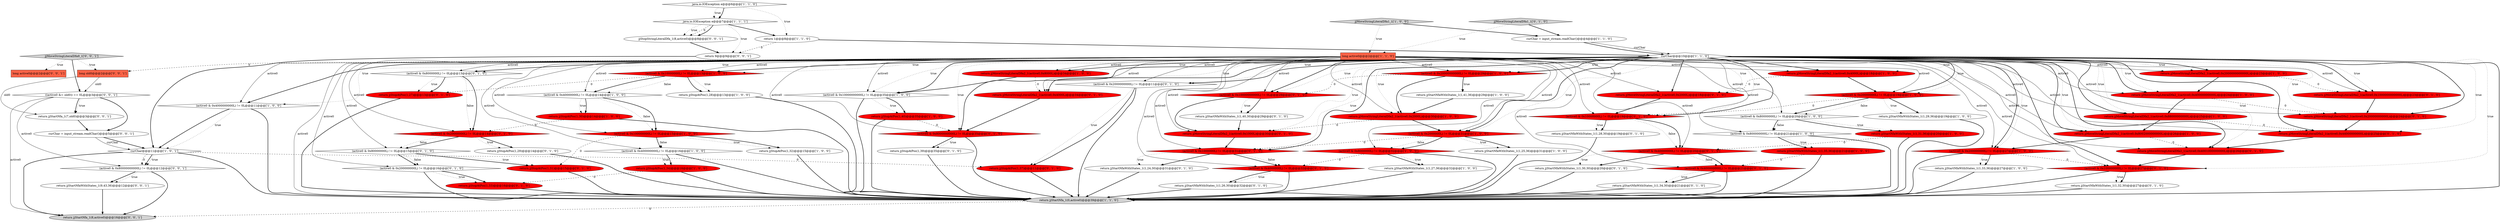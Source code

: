 digraph {
21 [style = filled, label = "return jjMoveStringLiteralDfa2_1(active0,0x8000L)@@@34@@@['1', '0', '0']", fillcolor = red, shape = ellipse image = "AAA1AAABBB1BBB"];
42 [style = filled, label = "return jjStartNfaWithStates_1(1,32,30)@@@27@@@['0', '1', '0']", fillcolor = white, shape = ellipse image = "AAA0AAABBB2BBB"];
59 [style = filled, label = "jjMoveStringLiteralDfa1_1['0', '1', '0']", fillcolor = lightgray, shape = diamond image = "AAA0AAABBB2BBB"];
1 [style = filled, label = "return jjMoveStringLiteralDfa2_1(active0,0x8002000000000L)@@@26@@@['1', '0', '0']", fillcolor = red, shape = ellipse image = "AAA1AAABBB1BBB"];
34 [style = filled, label = "return 1@@@8@@@['1', '1', '0']", fillcolor = white, shape = ellipse image = "AAA0AAABBB1BBB"];
85 [style = filled, label = "jjStopStringLiteralDfa_1(8,active0)@@@8@@@['0', '0', '1']", fillcolor = white, shape = ellipse image = "AAA0AAABBB3BBB"];
60 [style = filled, label = "(active0 & 0x8000000L) != 0L@@@13@@@['0', '1', '0']", fillcolor = white, shape = diamond image = "AAA0AAABBB2BBB"];
19 [style = filled, label = "(active0 & 0x400000000L) != 0L@@@16@@@['1', '0', '0']", fillcolor = white, shape = diamond image = "AAA0AAABBB1BBB"];
47 [style = filled, label = "return jjStopAtPos(1,39)@@@35@@@['0', '1', '0']", fillcolor = white, shape = ellipse image = "AAA0AAABBB2BBB"];
27 [style = filled, label = "return jjStartNfaWithStates_1(1,33,36)@@@27@@@['1', '0', '0']", fillcolor = white, shape = ellipse image = "AAA0AAABBB1BBB"];
4 [style = filled, label = "return jjStopAtPos(1,32)@@@15@@@['1', '0', '0']", fillcolor = white, shape = ellipse image = "AAA0AAABBB1BBB"];
33 [style = filled, label = "(active0 & 0x10000000000L) != 0L@@@35@@@['1', '0', '0']", fillcolor = white, shape = diamond image = "AAA0AAABBB1BBB"];
80 [style = filled, label = "((active0 &= old0)) == 0L@@@3@@@['0', '0', '1']", fillcolor = white, shape = diamond image = "AAA0AAABBB3BBB"];
35 [style = filled, label = "jjMoveStringLiteralDfa1_1['1', '0', '0']", fillcolor = lightgray, shape = diamond image = "AAA0AAABBB1BBB"];
67 [style = filled, label = "return jjStopAtPos(1,27)@@@13@@@['0', '1', '0']", fillcolor = red, shape = ellipse image = "AAA1AAABBB2BBB"];
2 [style = filled, label = "return jjStartNfaWithStates_1(1,29,36)@@@19@@@['1', '0', '0']", fillcolor = white, shape = ellipse image = "AAA0AAABBB1BBB"];
50 [style = filled, label = "return jjMoveStringLiteralDfa2_1(active0,0x4000L)@@@34@@@['0', '1', '0']", fillcolor = red, shape = ellipse image = "AAA1AAABBB2BBB"];
10 [style = filled, label = "(active0 & 0x8000000L) != 0L@@@32@@@['1', '0', '0']", fillcolor = red, shape = diamond image = "AAA1AAABBB1BBB"];
78 [style = filled, label = "jjMoveStringLiteralDfa9_1['0', '0', '1']", fillcolor = lightgray, shape = diamond image = "AAA0AAABBB3BBB"];
32 [style = filled, label = "curChar@@@10@@@['1', '1', '0']", fillcolor = white, shape = diamond image = "AAA0AAABBB1BBB"];
3 [style = filled, label = "return jjMoveStringLiteralDfa2_1(active0,0x2000L)@@@30@@@['1', '0', '0']", fillcolor = red, shape = ellipse image = "AAA1AAABBB1BBB"];
71 [style = filled, label = "return jjStopAtPos(1,37)@@@11@@@['0', '1', '0']", fillcolor = red, shape = ellipse image = "AAA1AAABBB2BBB"];
74 [style = filled, label = "(active0 & 0x10000000000L) != 0L@@@29@@@['0', '1', '0']", fillcolor = red, shape = diamond image = "AAA1AAABBB2BBB"];
8 [style = filled, label = "java.io.IOException e@@@6@@@['1', '1', '0']", fillcolor = white, shape = diamond image = "AAA0AAABBB1BBB"];
41 [style = filled, label = "return jjStartNfaWithStates_1(1,26,30)@@@32@@@['0', '1', '0']", fillcolor = white, shape = ellipse image = "AAA0AAABBB2BBB"];
70 [style = filled, label = "return jjStopAtPos(1,33)@@@16@@@['0', '1', '0']", fillcolor = red, shape = ellipse image = "AAA1AAABBB2BBB"];
39 [style = filled, label = "return jjStopAtPos(1,30)@@@14@@@['1', '0', '0']", fillcolor = red, shape = ellipse image = "AAA1AAABBB1BBB"];
44 [style = filled, label = "return jjStartNfaWithStates_1(1,30,30)@@@20@@@['0', '1', '0']", fillcolor = white, shape = ellipse image = "AAA0AAABBB2BBB"];
53 [style = filled, label = "return jjMoveStringLiteralDfa2_1(active0,0x1000000000000L)@@@23@@@['0', '1', '0']", fillcolor = red, shape = ellipse image = "AAA1AAABBB2BBB"];
46 [style = filled, label = "return jjMoveStringLiteralDfa2_1(active0,0x4001000000000L)@@@26@@@['0', '1', '0']", fillcolor = red, shape = ellipse image = "AAA1AAABBB2BBB"];
58 [style = filled, label = "(active0 & 0x2000000000L) != 0L@@@11@@@['0', '1', '0']", fillcolor = white, shape = diamond image = "AAA0AAABBB2BBB"];
6 [style = filled, label = "return jjStartNfaWithStates_1(1,41,36)@@@29@@@['1', '0', '0']", fillcolor = white, shape = ellipse image = "AAA0AAABBB1BBB"];
77 [style = filled, label = "long active0@@@2@@@['0', '0', '1']", fillcolor = tomato, shape = box image = "AAA0AAABBB3BBB"];
11 [style = filled, label = "return jjStartNfaWithStates_1(1,35,36)@@@21@@@['1', '0', '0']", fillcolor = red, shape = ellipse image = "AAA1AAABBB1BBB"];
24 [style = filled, label = "return jjMoveStringLiteralDfa2_1(active0,0x4000L)@@@18@@@['1', '0', '0']", fillcolor = red, shape = ellipse image = "AAA1AAABBB1BBB"];
17 [style = filled, label = "curChar@@@11@@@['1', '0', '1']", fillcolor = white, shape = diamond image = "AAA0AAABBB1BBB"];
84 [style = filled, label = "curChar = input_stream.readChar()@@@5@@@['0', '0', '1']", fillcolor = white, shape = ellipse image = "AAA0AAABBB3BBB"];
7 [style = filled, label = "return jjStartNfaWithStates_1(1,27,36)@@@32@@@['1', '0', '0']", fillcolor = white, shape = ellipse image = "AAA0AAABBB1BBB"];
57 [style = filled, label = "return jjMoveStringLiteralDfa2_1(active0,0x1000L)@@@30@@@['0', '1', '0']", fillcolor = red, shape = ellipse image = "AAA1AAABBB2BBB"];
48 [style = filled, label = "(active0 & 0x200000000L) != 0L@@@16@@@['0', '1', '0']", fillcolor = white, shape = diamond image = "AAA0AAABBB2BBB"];
49 [style = filled, label = "return jjStartNfaWithStates_1(1,34,30)@@@21@@@['0', '1', '0']", fillcolor = white, shape = ellipse image = "AAA0AAABBB2BBB"];
83 [style = filled, label = "long old0@@@2@@@['0', '0', '1']", fillcolor = tomato, shape = box image = "AAA0AAABBB3BBB"];
36 [style = filled, label = "(active0 & 0x40000000L) != 0L@@@14@@@['1', '0', '0']", fillcolor = white, shape = diamond image = "AAA0AAABBB1BBB"];
82 [style = filled, label = "return 9@@@9@@@['0', '0', '1']", fillcolor = white, shape = ellipse image = "AAA0AAABBB3BBB"];
28 [style = filled, label = "return jjMoveStringLiteralDfa2_1(active0,0x88000000000L)@@@25@@@['1', '0', '0']", fillcolor = red, shape = ellipse image = "AAA1AAABBB1BBB"];
23 [style = filled, label = "(active0 & 0x2000000L) != 0L@@@31@@@['1', '0', '0']", fillcolor = red, shape = diamond image = "AAA1AAABBB1BBB"];
66 [style = filled, label = "(active0 & 0x10000000L) != 0L@@@19@@@['0', '1', '0']", fillcolor = red, shape = diamond image = "AAA1AAABBB2BBB"];
29 [style = filled, label = "(active0 & 0x10000000L) != 0L@@@13@@@['1', '0', '0']", fillcolor = red, shape = diamond image = "AAA1AAABBB1BBB"];
73 [style = filled, label = "return jjMoveStringLiteralDfa2_1(active0,0x20000000000L)@@@24@@@['0', '1', '0']", fillcolor = red, shape = ellipse image = "AAA1AAABBB2BBB"];
15 [style = filled, label = "return jjStartNfaWithStates_1(1,31,36)@@@20@@@['1', '0', '0']", fillcolor = red, shape = ellipse image = "AAA1AAABBB1BBB"];
65 [style = filled, label = "(active0 & 0x1000000L) != 0L@@@31@@@['0', '1', '0']", fillcolor = red, shape = diamond image = "AAA1AAABBB2BBB"];
0 [style = filled, label = "(active0 & 0x800000000L) != 0L@@@21@@@['1', '0', '0']", fillcolor = white, shape = diamond image = "AAA0AAABBB1BBB"];
64 [style = filled, label = "return jjStartNfaWithStates_1(1,24,30)@@@31@@@['0', '1', '0']", fillcolor = white, shape = ellipse image = "AAA0AAABBB2BBB"];
63 [style = filled, label = "(active0 & 0x4000000L) != 0L@@@32@@@['0', '1', '0']", fillcolor = red, shape = diamond image = "AAA1AAABBB2BBB"];
45 [style = filled, label = "return jjStopAtPos(1,29)@@@14@@@['0', '1', '0']", fillcolor = white, shape = ellipse image = "AAA0AAABBB2BBB"];
81 [style = filled, label = "return jjStartNfa_1(7,old0)@@@3@@@['0', '0', '1']", fillcolor = white, shape = ellipse image = "AAA0AAABBB3BBB"];
40 [style = filled, label = "java.io.IOException e@@@7@@@['1', '1', '1']", fillcolor = white, shape = diamond image = "AAA0AAABBB1BBB"];
56 [style = filled, label = "(active0 & 0x400000000L) != 0L@@@21@@@['0', '1', '0']", fillcolor = red, shape = diamond image = "AAA1AAABBB2BBB"];
54 [style = filled, label = "(active0 & 0x8000000000L) != 0L@@@35@@@['0', '1', '0']", fillcolor = red, shape = diamond image = "AAA1AAABBB2BBB"];
12 [style = filled, label = "(active0 & 0x20000000L) != 0L@@@19@@@['1', '0', '0']", fillcolor = red, shape = diamond image = "AAA1AAABBB1BBB"];
18 [style = filled, label = "return jjStartNfaWithStates_1(1,25,36)@@@31@@@['1', '0', '0']", fillcolor = white, shape = ellipse image = "AAA0AAABBB1BBB"];
26 [style = filled, label = "long active0@@@2@@@['1', '1', '0']", fillcolor = tomato, shape = box image = "AAA0AAABBB1BBB"];
5 [style = filled, label = "return jjMoveStringLiteralDfa2_1(active0,0x40000000000L)@@@24@@@['1', '0', '0']", fillcolor = red, shape = ellipse image = "AAA1AAABBB1BBB"];
30 [style = filled, label = "(active0 & 0x100000000L) != 0L@@@15@@@['1', '0', '0']", fillcolor = red, shape = diamond image = "AAA1AAABBB1BBB"];
22 [style = filled, label = "return jjStopAtPos(1,28)@@@13@@@['1', '0', '0']", fillcolor = white, shape = ellipse image = "AAA0AAABBB1BBB"];
31 [style = filled, label = "(active0 & 0x200000000L) != 0L@@@27@@@['1', '0', '0']", fillcolor = red, shape = diamond image = "AAA1AAABBB1BBB"];
52 [style = filled, label = "return jjStartNfaWithStates_1(1,28,30)@@@19@@@['0', '1', '0']", fillcolor = white, shape = ellipse image = "AAA0AAABBB2BBB"];
61 [style = filled, label = "(active0 & 0x100000000L) != 0L@@@27@@@['0', '1', '0']", fillcolor = red, shape = diamond image = "AAA1AAABBB2BBB"];
62 [style = filled, label = "return jjMoveStringLiteralDfa2_1(active0,0x2000L)@@@18@@@['0', '1', '0']", fillcolor = red, shape = ellipse image = "AAA1AAABBB2BBB"];
16 [style = filled, label = "(active0 & 0x4000000000L) != 0L@@@11@@@['1', '0', '0']", fillcolor = white, shape = diamond image = "AAA0AAABBB1BBB"];
20 [style = filled, label = "return jjMoveStringLiteralDfa2_1(active0,0x2000000000000L)@@@23@@@['1', '0', '0']", fillcolor = red, shape = ellipse image = "AAA1AAABBB1BBB"];
9 [style = filled, label = "(active0 & 0x80000000L) != 0L@@@20@@@['1', '0', '0']", fillcolor = white, shape = diamond image = "AAA0AAABBB1BBB"];
68 [style = filled, label = "(active0 & 0x20000000L) != 0L@@@14@@@['0', '1', '0']", fillcolor = red, shape = diamond image = "AAA1AAABBB2BBB"];
51 [style = filled, label = "(active0 & 0x80000000L) != 0L@@@15@@@['0', '1', '0']", fillcolor = white, shape = diamond image = "AAA0AAABBB2BBB"];
43 [style = filled, label = "return jjStartNfaWithStates_1(1,40,30)@@@29@@@['0', '1', '0']", fillcolor = white, shape = ellipse image = "AAA0AAABBB2BBB"];
25 [style = filled, label = "(active0 & 0x20000000000L) != 0L@@@29@@@['1', '0', '0']", fillcolor = red, shape = diamond image = "AAA1AAABBB1BBB"];
38 [style = filled, label = "return jjStopAtPos(1,40)@@@35@@@['1', '0', '0']", fillcolor = red, shape = ellipse image = "AAA1AAABBB1BBB"];
72 [style = filled, label = "return jjStopAtPos(1,31)@@@15@@@['0', '1', '0']", fillcolor = red, shape = ellipse image = "AAA1AAABBB2BBB"];
75 [style = filled, label = "return jjStartNfaWithStates_1(9,43,36)@@@12@@@['0', '0', '1']", fillcolor = white, shape = ellipse image = "AAA0AAABBB3BBB"];
79 [style = filled, label = "return jjStartNfa_1(8,active0)@@@16@@@['0', '0', '1']", fillcolor = lightgray, shape = ellipse image = "AAA0AAABBB3BBB"];
76 [style = filled, label = "(active0 & 0x80000000000L) != 0L@@@12@@@['0', '0', '1']", fillcolor = white, shape = diamond image = "AAA0AAABBB3BBB"];
37 [style = filled, label = "return jjStopAtPos(1,34)@@@16@@@['1', '0', '0']", fillcolor = red, shape = ellipse image = "AAA1AAABBB1BBB"];
14 [style = filled, label = "curChar = input_stream.readChar()@@@4@@@['1', '1', '0']", fillcolor = white, shape = ellipse image = "AAA0AAABBB1BBB"];
69 [style = filled, label = "return jjMoveStringLiteralDfa2_1(active0,0x44000000000L)@@@25@@@['0', '1', '0']", fillcolor = red, shape = ellipse image = "AAA1AAABBB2BBB"];
13 [style = filled, label = "return jjStartNfa_1(0,active0)@@@39@@@['1', '1', '0']", fillcolor = lightgray, shape = ellipse image = "AAA0AAABBB1BBB"];
55 [style = filled, label = "(active0 & 0x40000000L) != 0L@@@20@@@['0', '1', '0']", fillcolor = red, shape = diamond image = "AAA1AAABBB2BBB"];
26->20 [style = solid, label="active0"];
27->13 [style = bold, label=""];
32->53 [style = bold, label=""];
6->3 [style = bold, label=""];
21->50 [style = dashed, label="0"];
32->28 [style = dotted, label="true"];
32->23 [style = bold, label=""];
71->13 [style = bold, label=""];
64->13 [style = bold, label=""];
0->13 [style = bold, label=""];
80->84 [style = bold, label=""];
65->64 [style = dotted, label="true"];
69->46 [style = bold, label=""];
60->68 [style = dotted, label="false"];
32->12 [style = bold, label=""];
66->52 [style = bold, label=""];
29->36 [style = dotted, label="false"];
40->85 [style = dashed, label="0"];
26->3 [style = solid, label="active0"];
46->61 [style = bold, label=""];
16->17 [style = dotted, label="true"];
17->71 [style = dashed, label="0"];
9->0 [style = dotted, label="false"];
35->26 [style = dotted, label="true"];
26->62 [style = solid, label="active0"];
52->13 [style = bold, label=""];
5->28 [style = bold, label=""];
12->9 [style = bold, label=""];
25->6 [style = bold, label=""];
80->76 [style = solid, label="active0"];
8->40 [style = bold, label=""];
26->46 [style = solid, label="active0"];
63->41 [style = dotted, label="true"];
26->24 [style = solid, label="active0"];
40->82 [style = dotted, label="true"];
32->50 [style = dotted, label="true"];
17->76 [style = dashed, label="0"];
39->68 [style = dashed, label="0"];
12->2 [style = bold, label=""];
26->55 [style = solid, label="active0"];
32->62 [style = bold, label=""];
51->48 [style = bold, label=""];
32->25 [style = dotted, label="true"];
12->9 [style = dotted, label="false"];
26->63 [style = solid, label="active0"];
36->39 [style = dotted, label="true"];
26->61 [style = solid, label="active0"];
23->18 [style = dotted, label="true"];
48->70 [style = dotted, label="true"];
49->13 [style = bold, label=""];
63->41 [style = bold, label=""];
80->79 [style = solid, label="active0"];
11->13 [style = bold, label=""];
82->17 [style = bold, label=""];
32->25 [style = bold, label=""];
78->80 [style = bold, label=""];
32->3 [style = dotted, label="true"];
31->27 [style = dotted, label="true"];
66->52 [style = dotted, label="true"];
63->13 [style = bold, label=""];
60->68 [style = bold, label=""];
26->65 [style = solid, label="active0"];
34->32 [style = bold, label=""];
85->82 [style = bold, label=""];
9->15 [style = dotted, label="true"];
32->54 [style = dotted, label="true"];
36->30 [style = dotted, label="false"];
1->31 [style = bold, label=""];
50->54 [style = bold, label=""];
0->11 [style = dotted, label="true"];
32->20 [style = bold, label=""];
41->13 [style = bold, label=""];
22->13 [style = bold, label=""];
76->75 [style = bold, label=""];
29->36 [style = bold, label=""];
32->61 [style = bold, label=""];
72->13 [style = bold, label=""];
26->12 [style = solid, label="active0"];
26->1 [style = solid, label="active0"];
15->13 [style = bold, label=""];
32->24 [style = dotted, label="true"];
70->13 [style = bold, label=""];
31->61 [style = dashed, label="0"];
32->60 [style = dotted, label="true"];
25->3 [style = bold, label=""];
26->56 [style = solid, label="active0"];
12->2 [style = dotted, label="true"];
23->10 [style = dotted, label="false"];
5->73 [style = dashed, label="0"];
26->33 [style = solid, label="active0"];
61->13 [style = bold, label=""];
8->40 [style = dotted, label="true"];
29->67 [style = dashed, label="0"];
32->5 [style = dotted, label="true"];
40->34 [style = bold, label=""];
16->17 [style = bold, label=""];
73->69 [style = bold, label=""];
12->66 [style = dashed, label="0"];
26->50 [style = solid, label="active0"];
19->37 [style = dotted, label="true"];
32->69 [style = dotted, label="true"];
84->17 [style = bold, label=""];
76->75 [style = dotted, label="true"];
10->7 [style = bold, label=""];
33->13 [style = bold, label=""];
32->12 [style = dotted, label="true"];
74->43 [style = bold, label=""];
8->34 [style = dotted, label="true"];
19->37 [style = bold, label=""];
32->66 [style = dotted, label="true"];
32->58 [style = dotted, label="true"];
78->83 [style = dotted, label="true"];
30->19 [style = bold, label=""];
36->30 [style = bold, label=""];
3->23 [style = bold, label=""];
37->70 [style = dashed, label="0"];
24->62 [style = dashed, label="0"];
17->76 [style = bold, label=""];
19->13 [style = bold, label=""];
13->79 [style = dashed, label="0"];
31->27 [style = bold, label=""];
1->46 [style = dashed, label="0"];
56->13 [style = bold, label=""];
32->58 [style = bold, label=""];
26->29 [style = solid, label="active0"];
61->42 [style = dotted, label="true"];
26->10 [style = solid, label="active0"];
68->45 [style = bold, label=""];
23->10 [style = bold, label=""];
25->6 [style = dotted, label="true"];
14->32 [style = solid, label="curChar"];
57->65 [style = bold, label=""];
75->79 [style = bold, label=""];
48->13 [style = bold, label=""];
33->38 [style = dotted, label="true"];
55->44 [style = dotted, label="true"];
37->13 [style = bold, label=""];
58->71 [style = dotted, label="true"];
26->57 [style = solid, label="active0"];
17->76 [style = dotted, label="true"];
32->31 [style = bold, label=""];
32->31 [style = dotted, label="true"];
32->73 [style = bold, label=""];
32->50 [style = bold, label=""];
26->21 [style = solid, label="active0"];
66->55 [style = dotted, label="false"];
24->12 [style = bold, label=""];
16->13 [style = bold, label=""];
80->81 [style = bold, label=""];
32->66 [style = bold, label=""];
32->46 [style = bold, label=""];
48->70 [style = bold, label=""];
25->74 [style = dashed, label="0"];
3->57 [style = dashed, label="0"];
26->23 [style = solid, label="active0"];
39->13 [style = bold, label=""];
32->57 [style = dotted, label="true"];
31->13 [style = bold, label=""];
4->13 [style = bold, label=""];
32->20 [style = dotted, label="true"];
0->11 [style = bold, label=""];
30->4 [style = dotted, label="true"];
32->65 [style = dotted, label="true"];
32->53 [style = dotted, label="true"];
32->61 [style = dotted, label="true"];
51->72 [style = bold, label=""];
32->16 [style = bold, label=""];
62->66 [style = bold, label=""];
35->14 [style = bold, label=""];
47->13 [style = bold, label=""];
26->53 [style = solid, label="active0"];
83->81 [style = solid, label="old0"];
32->33 [style = bold, label=""];
36->39 [style = bold, label=""];
68->51 [style = bold, label=""];
32->33 [style = dotted, label="true"];
40->85 [style = bold, label=""];
26->19 [style = solid, label="active0"];
29->22 [style = dotted, label="true"];
30->19 [style = dotted, label="false"];
32->60 [style = bold, label=""];
26->74 [style = solid, label="active0"];
30->72 [style = dashed, label="0"];
10->13 [style = bold, label=""];
66->55 [style = bold, label=""];
51->48 [style = dotted, label="false"];
26->13 [style = solid, label="active0"];
32->1 [style = bold, label=""];
34->82 [style = dashed, label="0"];
61->42 [style = bold, label=""];
26->58 [style = solid, label="active0"];
20->53 [style = dashed, label="0"];
26->54 [style = solid, label="active0"];
26->5 [style = solid, label="active0"];
17->13 [style = bold, label=""];
32->29 [style = dotted, label="true"];
26->51 [style = solid, label="active0"];
26->73 [style = solid, label="active0"];
80->81 [style = dotted, label="true"];
40->85 [style = dotted, label="true"];
32->46 [style = dotted, label="true"];
14->32 [style = bold, label=""];
32->1 [style = dotted, label="true"];
26->83 [style = dashed, label="0"];
65->63 [style = bold, label=""];
26->68 [style = solid, label="active0"];
23->18 [style = bold, label=""];
59->14 [style = bold, label=""];
84->17 [style = solid, label="curChar"];
58->71 [style = bold, label=""];
81->84 [style = bold, label=""];
58->13 [style = bold, label=""];
7->13 [style = bold, label=""];
32->73 [style = dotted, label="true"];
26->69 [style = solid, label="active0"];
32->5 [style = bold, label=""];
51->72 [style = dotted, label="true"];
26->28 [style = solid, label="active0"];
32->74 [style = bold, label=""];
42->13 [style = bold, label=""];
26->36 [style = solid, label="active0"];
32->21 [style = bold, label=""];
67->13 [style = bold, label=""];
56->49 [style = bold, label=""];
9->0 [style = bold, label=""];
83->80 [style = solid, label="old0"];
43->57 [style = bold, label=""];
32->21 [style = dotted, label="true"];
78->77 [style = dotted, label="true"];
68->45 [style = dotted, label="true"];
11->56 [style = dashed, label="0"];
38->54 [style = dashed, label="0"];
26->30 [style = solid, label="active0"];
32->23 [style = dotted, label="true"];
26->9 [style = solid, label="active0"];
65->64 [style = bold, label=""];
21->33 [style = bold, label=""];
74->57 [style = bold, label=""];
53->73 [style = bold, label=""];
28->1 [style = bold, label=""];
45->13 [style = bold, label=""];
32->65 [style = bold, label=""];
26->31 [style = solid, label="active0"];
60->67 [style = dotted, label="true"];
55->56 [style = dotted, label="false"];
55->56 [style = bold, label=""];
20->5 [style = bold, label=""];
2->13 [style = bold, label=""];
32->62 [style = dotted, label="true"];
32->29 [style = bold, label=""];
74->43 [style = dotted, label="true"];
32->74 [style = dotted, label="true"];
68->51 [style = dotted, label="false"];
55->44 [style = bold, label=""];
23->65 [style = dashed, label="0"];
26->60 [style = solid, label="active0"];
60->67 [style = bold, label=""];
54->47 [style = bold, label=""];
15->55 [style = dashed, label="0"];
54->47 [style = dotted, label="true"];
26->25 [style = solid, label="active0"];
26->66 [style = solid, label="active0"];
32->69 [style = bold, label=""];
54->13 [style = bold, label=""];
30->4 [style = bold, label=""];
9->15 [style = bold, label=""];
59->26 [style = dotted, label="true"];
28->69 [style = dashed, label="0"];
26->48 [style = solid, label="active0"];
18->13 [style = bold, label=""];
26->0 [style = solid, label="active0"];
33->38 [style = bold, label=""];
44->13 [style = bold, label=""];
76->79 [style = bold, label=""];
56->49 [style = dotted, label="true"];
32->54 [style = bold, label=""];
29->22 [style = bold, label=""];
17->79 [style = bold, label=""];
32->13 [style = bold, label=""];
65->63 [style = dotted, label="false"];
38->13 [style = bold, label=""];
32->24 [style = bold, label=""];
32->28 [style = bold, label=""];
32->16 [style = dotted, label="true"];
10->63 [style = dashed, label="0"];
10->7 [style = dotted, label="true"];
26->16 [style = solid, label="active0"];
}
